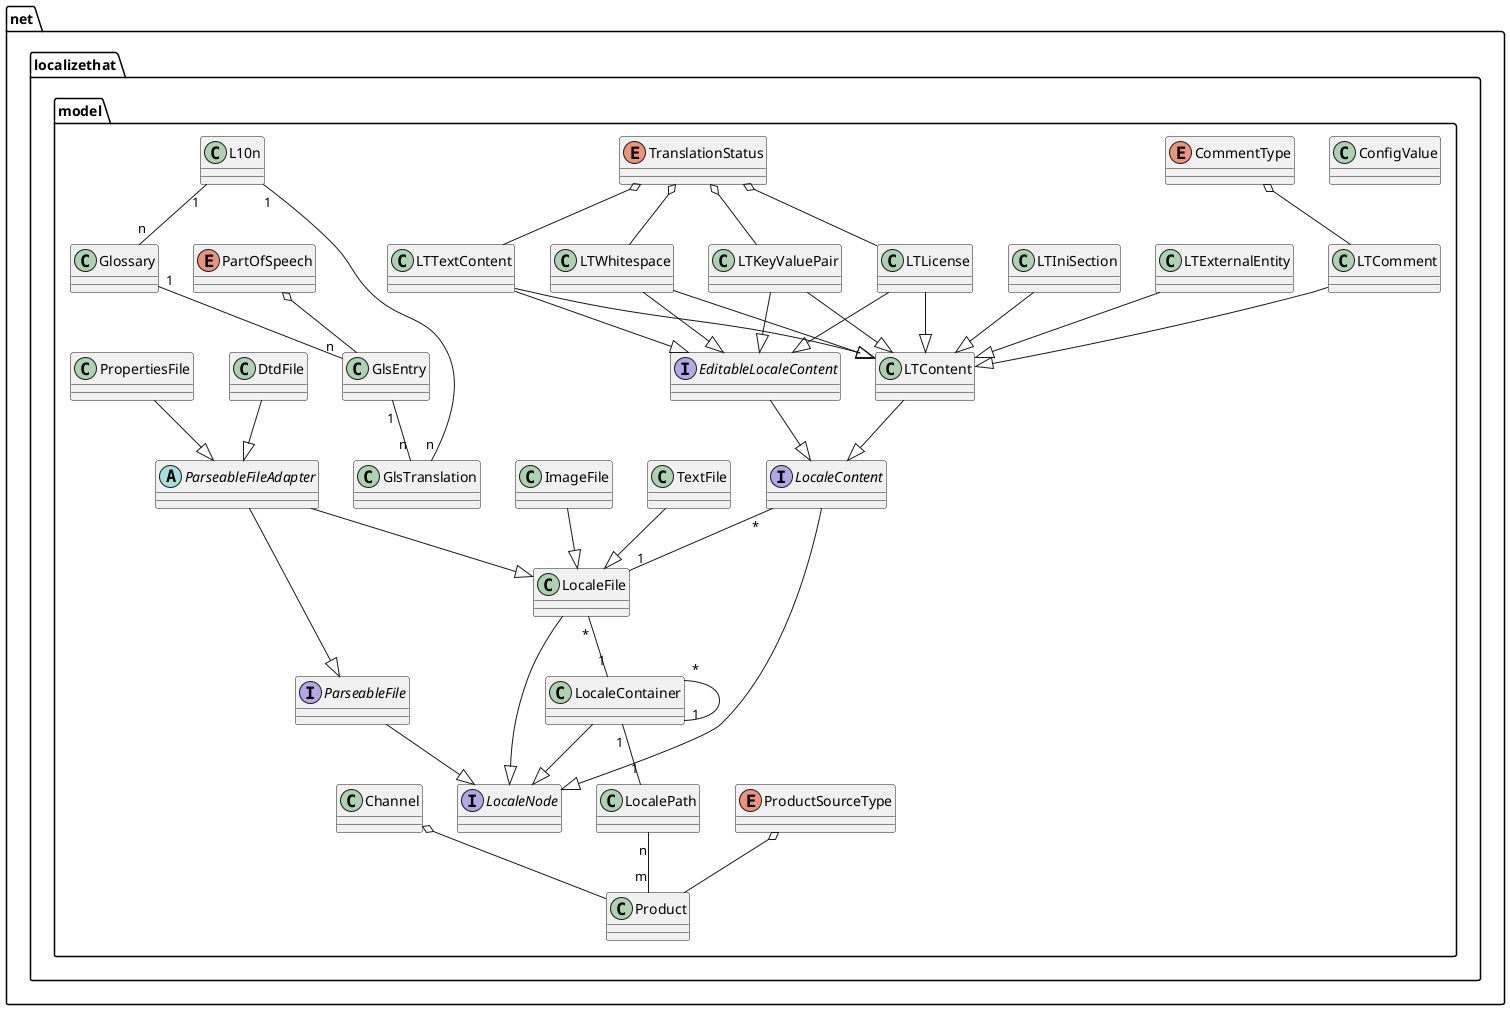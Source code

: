 @startuml
abstract class net.localizethat.model.ParseableFileAdapter
class net.localizethat.model.Channel
class net.localizethat.model.ConfigValue
class net.localizethat.model.DtdFile
class net.localizethat.model.Glossary
class net.localizethat.model.GlsEntry
class net.localizethat.model.GlsTranslation
class net.localizethat.model.ImageFile
class net.localizethat.model.L10n
class net.localizethat.model.LTComment
class net.localizethat.model.LTContent
class net.localizethat.model.LTExternalEntity
class net.localizethat.model.LTIniSection
class net.localizethat.model.LTKeyValuePair
class net.localizethat.model.LTLicense
class net.localizethat.model.LTTextContent
class net.localizethat.model.LTWhitespace
class net.localizethat.model.LocaleContainer
class net.localizethat.model.LocaleFile
class net.localizethat.model.LocalePath
class net.localizethat.model.Product
class net.localizethat.model.PropertiesFile
class net.localizethat.model.TextFile
enum net.localizethat.model.CommentType
enum net.localizethat.model.PartOfSpeech
enum net.localizethat.model.ProductSourceType
enum net.localizethat.model.TranslationStatus
interface net.localizethat.model.EditableLocaleContent
interface net.localizethat.model.LocaleContent
interface net.localizethat.model.LocaleNode
interface net.localizethat.model.ParseableFile

net.localizethat.model.LocaleContainer --|> net.localizethat.model.LocaleNode
net.localizethat.model.LocaleFile --|> net.localizethat.model.LocaleNode
net.localizethat.model.ParseableFile --|> net.localizethat.model.LocaleNode
net.localizethat.model.LocaleContent --|> net.localizethat.model.LocaleNode

net.localizethat.model.ImageFile --|> net.localizethat.model.LocaleFile
net.localizethat.model.TextFile --|> net.localizethat.model.LocaleFile
net.localizethat.model.ParseableFileAdapter --|> net.localizethat.model.LocaleFile

net.localizethat.model.ParseableFileAdapter --|> net.localizethat.model.ParseableFile

net.localizethat.model.PropertiesFile --|> net.localizethat.model.ParseableFileAdapter
net.localizethat.model.DtdFile --|> net.localizethat.model.ParseableFileAdapter

net.localizethat.model.LTContent --|> net.localizethat.model.LocaleContent
net.localizethat.model.EditableLocaleContent --|> net.localizethat.model.LocaleContent

net.localizethat.model.LTComment --|> net.localizethat.model.LTContent
net.localizethat.model.LTExternalEntity --|> net.localizethat.model.LTContent
net.localizethat.model.LTIniSection --|> net.localizethat.model.LTContent
net.localizethat.model.LTKeyValuePair --|> net.localizethat.model.LTContent
net.localizethat.model.LTLicense --|> net.localizethat.model.LTContent
net.localizethat.model.LTTextContent --|> net.localizethat.model.LTContent
net.localizethat.model.LTWhitespace --|> net.localizethat.model.LTContent

net.localizethat.model.LTKeyValuePair --|> net.localizethat.model.EditableLocaleContent
net.localizethat.model.LTLicense --|> net.localizethat.model.EditableLocaleContent
net.localizethat.model.LTTextContent --|> net.localizethat.model.EditableLocaleContent
net.localizethat.model.LTWhitespace --|> net.localizethat.model.EditableLocaleContent

net.localizethat.model.CommentType o-- net.localizethat.model.LTComment

net.localizethat.model.TranslationStatus o-- net.localizethat.model.LTKeyValuePair
net.localizethat.model.TranslationStatus o-- net.localizethat.model.LTLicense
net.localizethat.model.TranslationStatus o-- net.localizethat.model.LTTextContent
net.localizethat.model.TranslationStatus o-- net.localizethat.model.LTWhitespace

net.localizethat.model.Channel o-- net.localizethat.model.Product
net.localizethat.model.ProductSourceType o-- net.localizethat.model.Product

net.localizethat.model.PartOfSpeech o-- net.localizethat.model.GlsEntry

net.localizethat.model.LocalePath "n" -- "m" net.localizethat.model.Product
net.localizethat.model.LocaleContainer "1" -- "1" net.localizethat.model.LocalePath
net.localizethat.model.LocaleContainer "*" -- "1" net.localizethat.model.LocaleContainer
net.localizethat.model.LocaleFile "*" -- "1" net.localizethat.model.LocaleContainer
net.localizethat.model.LocaleContent "*" -- "1" net.localizethat.model.LocaleFile

net.localizethat.model.Glossary "1" -- "n" net.localizethat.model.GlsEntry
net.localizethat.model.GlsEntry "1" -- "n" net.localizethat.model.GlsTranslation

net.localizethat.model.L10n "1" -- "n" net.localizethat.model.Glossary
net.localizethat.model.L10n "1" -- "n" net.localizethat.model.GlsTranslation
@enduml